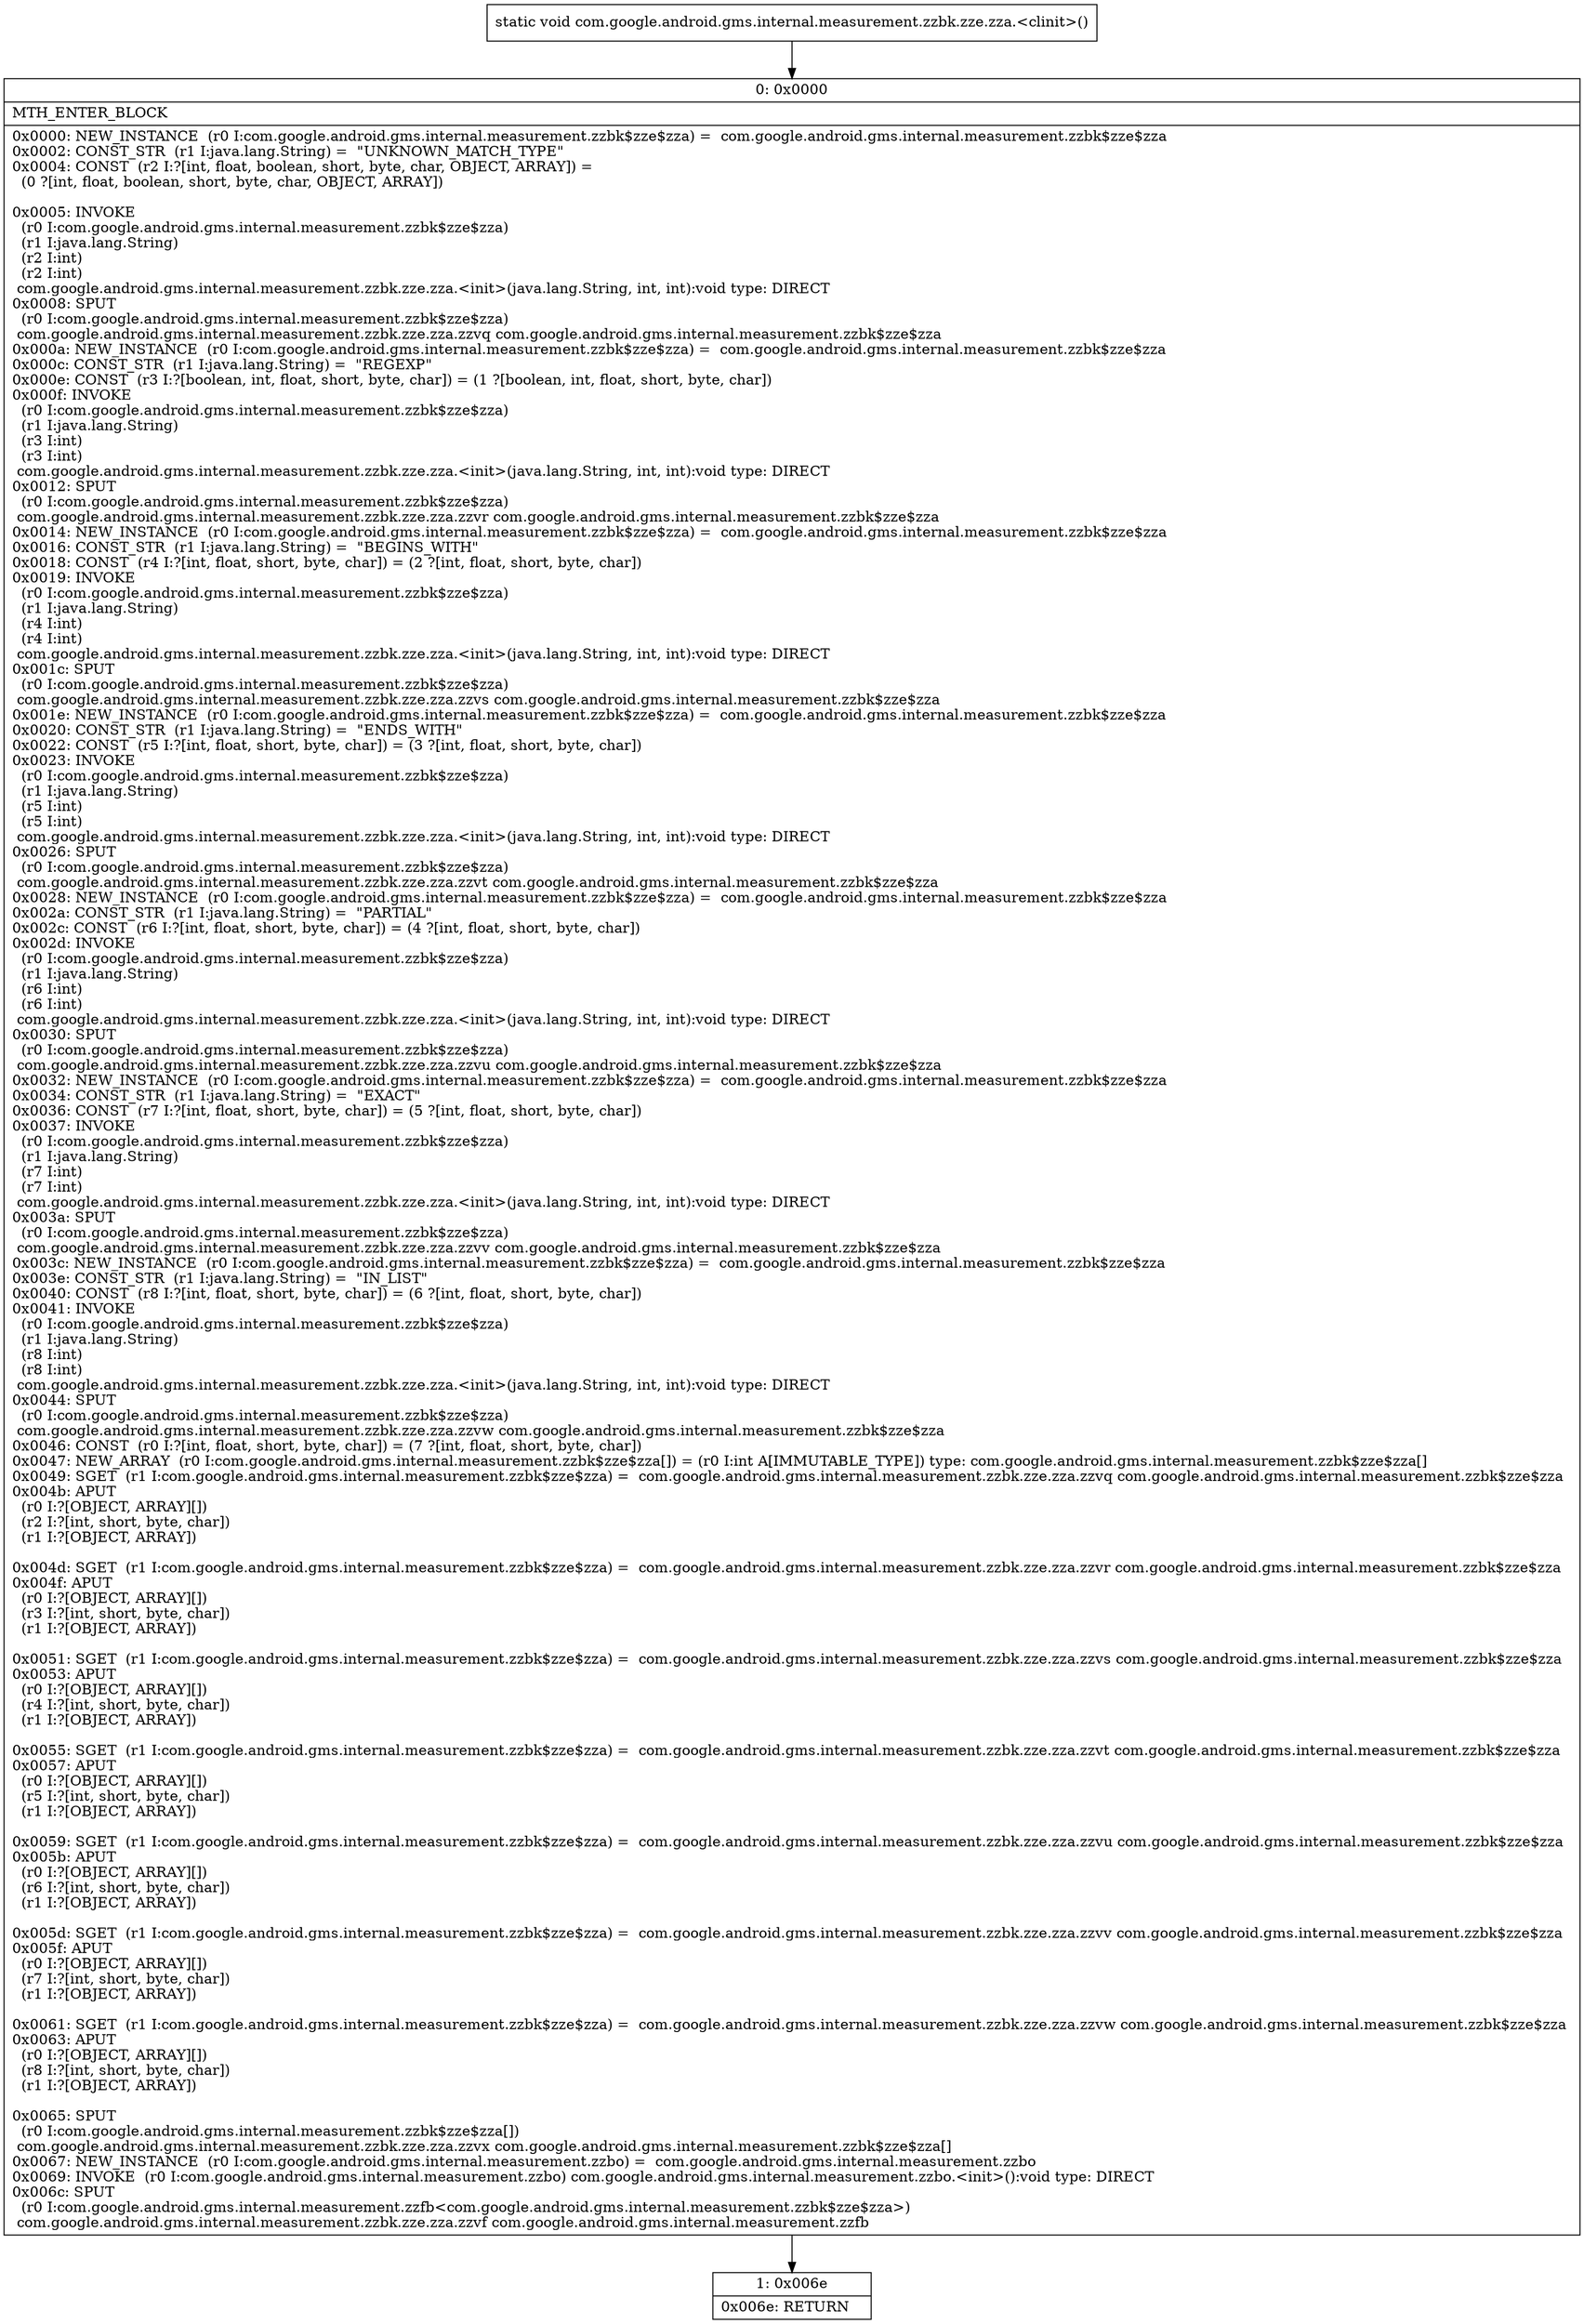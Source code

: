 digraph "CFG forcom.google.android.gms.internal.measurement.zzbk.zze.zza.\<clinit\>()V" {
Node_0 [shape=record,label="{0\:\ 0x0000|MTH_ENTER_BLOCK\l|0x0000: NEW_INSTANCE  (r0 I:com.google.android.gms.internal.measurement.zzbk$zze$zza) =  com.google.android.gms.internal.measurement.zzbk$zze$zza \l0x0002: CONST_STR  (r1 I:java.lang.String) =  \"UNKNOWN_MATCH_TYPE\" \l0x0004: CONST  (r2 I:?[int, float, boolean, short, byte, char, OBJECT, ARRAY]) = \l  (0 ?[int, float, boolean, short, byte, char, OBJECT, ARRAY])\l \l0x0005: INVOKE  \l  (r0 I:com.google.android.gms.internal.measurement.zzbk$zze$zza)\l  (r1 I:java.lang.String)\l  (r2 I:int)\l  (r2 I:int)\l com.google.android.gms.internal.measurement.zzbk.zze.zza.\<init\>(java.lang.String, int, int):void type: DIRECT \l0x0008: SPUT  \l  (r0 I:com.google.android.gms.internal.measurement.zzbk$zze$zza)\l com.google.android.gms.internal.measurement.zzbk.zze.zza.zzvq com.google.android.gms.internal.measurement.zzbk$zze$zza \l0x000a: NEW_INSTANCE  (r0 I:com.google.android.gms.internal.measurement.zzbk$zze$zza) =  com.google.android.gms.internal.measurement.zzbk$zze$zza \l0x000c: CONST_STR  (r1 I:java.lang.String) =  \"REGEXP\" \l0x000e: CONST  (r3 I:?[boolean, int, float, short, byte, char]) = (1 ?[boolean, int, float, short, byte, char]) \l0x000f: INVOKE  \l  (r0 I:com.google.android.gms.internal.measurement.zzbk$zze$zza)\l  (r1 I:java.lang.String)\l  (r3 I:int)\l  (r3 I:int)\l com.google.android.gms.internal.measurement.zzbk.zze.zza.\<init\>(java.lang.String, int, int):void type: DIRECT \l0x0012: SPUT  \l  (r0 I:com.google.android.gms.internal.measurement.zzbk$zze$zza)\l com.google.android.gms.internal.measurement.zzbk.zze.zza.zzvr com.google.android.gms.internal.measurement.zzbk$zze$zza \l0x0014: NEW_INSTANCE  (r0 I:com.google.android.gms.internal.measurement.zzbk$zze$zza) =  com.google.android.gms.internal.measurement.zzbk$zze$zza \l0x0016: CONST_STR  (r1 I:java.lang.String) =  \"BEGINS_WITH\" \l0x0018: CONST  (r4 I:?[int, float, short, byte, char]) = (2 ?[int, float, short, byte, char]) \l0x0019: INVOKE  \l  (r0 I:com.google.android.gms.internal.measurement.zzbk$zze$zza)\l  (r1 I:java.lang.String)\l  (r4 I:int)\l  (r4 I:int)\l com.google.android.gms.internal.measurement.zzbk.zze.zza.\<init\>(java.lang.String, int, int):void type: DIRECT \l0x001c: SPUT  \l  (r0 I:com.google.android.gms.internal.measurement.zzbk$zze$zza)\l com.google.android.gms.internal.measurement.zzbk.zze.zza.zzvs com.google.android.gms.internal.measurement.zzbk$zze$zza \l0x001e: NEW_INSTANCE  (r0 I:com.google.android.gms.internal.measurement.zzbk$zze$zza) =  com.google.android.gms.internal.measurement.zzbk$zze$zza \l0x0020: CONST_STR  (r1 I:java.lang.String) =  \"ENDS_WITH\" \l0x0022: CONST  (r5 I:?[int, float, short, byte, char]) = (3 ?[int, float, short, byte, char]) \l0x0023: INVOKE  \l  (r0 I:com.google.android.gms.internal.measurement.zzbk$zze$zza)\l  (r1 I:java.lang.String)\l  (r5 I:int)\l  (r5 I:int)\l com.google.android.gms.internal.measurement.zzbk.zze.zza.\<init\>(java.lang.String, int, int):void type: DIRECT \l0x0026: SPUT  \l  (r0 I:com.google.android.gms.internal.measurement.zzbk$zze$zza)\l com.google.android.gms.internal.measurement.zzbk.zze.zza.zzvt com.google.android.gms.internal.measurement.zzbk$zze$zza \l0x0028: NEW_INSTANCE  (r0 I:com.google.android.gms.internal.measurement.zzbk$zze$zza) =  com.google.android.gms.internal.measurement.zzbk$zze$zza \l0x002a: CONST_STR  (r1 I:java.lang.String) =  \"PARTIAL\" \l0x002c: CONST  (r6 I:?[int, float, short, byte, char]) = (4 ?[int, float, short, byte, char]) \l0x002d: INVOKE  \l  (r0 I:com.google.android.gms.internal.measurement.zzbk$zze$zza)\l  (r1 I:java.lang.String)\l  (r6 I:int)\l  (r6 I:int)\l com.google.android.gms.internal.measurement.zzbk.zze.zza.\<init\>(java.lang.String, int, int):void type: DIRECT \l0x0030: SPUT  \l  (r0 I:com.google.android.gms.internal.measurement.zzbk$zze$zza)\l com.google.android.gms.internal.measurement.zzbk.zze.zza.zzvu com.google.android.gms.internal.measurement.zzbk$zze$zza \l0x0032: NEW_INSTANCE  (r0 I:com.google.android.gms.internal.measurement.zzbk$zze$zza) =  com.google.android.gms.internal.measurement.zzbk$zze$zza \l0x0034: CONST_STR  (r1 I:java.lang.String) =  \"EXACT\" \l0x0036: CONST  (r7 I:?[int, float, short, byte, char]) = (5 ?[int, float, short, byte, char]) \l0x0037: INVOKE  \l  (r0 I:com.google.android.gms.internal.measurement.zzbk$zze$zza)\l  (r1 I:java.lang.String)\l  (r7 I:int)\l  (r7 I:int)\l com.google.android.gms.internal.measurement.zzbk.zze.zza.\<init\>(java.lang.String, int, int):void type: DIRECT \l0x003a: SPUT  \l  (r0 I:com.google.android.gms.internal.measurement.zzbk$zze$zza)\l com.google.android.gms.internal.measurement.zzbk.zze.zza.zzvv com.google.android.gms.internal.measurement.zzbk$zze$zza \l0x003c: NEW_INSTANCE  (r0 I:com.google.android.gms.internal.measurement.zzbk$zze$zza) =  com.google.android.gms.internal.measurement.zzbk$zze$zza \l0x003e: CONST_STR  (r1 I:java.lang.String) =  \"IN_LIST\" \l0x0040: CONST  (r8 I:?[int, float, short, byte, char]) = (6 ?[int, float, short, byte, char]) \l0x0041: INVOKE  \l  (r0 I:com.google.android.gms.internal.measurement.zzbk$zze$zza)\l  (r1 I:java.lang.String)\l  (r8 I:int)\l  (r8 I:int)\l com.google.android.gms.internal.measurement.zzbk.zze.zza.\<init\>(java.lang.String, int, int):void type: DIRECT \l0x0044: SPUT  \l  (r0 I:com.google.android.gms.internal.measurement.zzbk$zze$zza)\l com.google.android.gms.internal.measurement.zzbk.zze.zza.zzvw com.google.android.gms.internal.measurement.zzbk$zze$zza \l0x0046: CONST  (r0 I:?[int, float, short, byte, char]) = (7 ?[int, float, short, byte, char]) \l0x0047: NEW_ARRAY  (r0 I:com.google.android.gms.internal.measurement.zzbk$zze$zza[]) = (r0 I:int A[IMMUTABLE_TYPE]) type: com.google.android.gms.internal.measurement.zzbk$zze$zza[] \l0x0049: SGET  (r1 I:com.google.android.gms.internal.measurement.zzbk$zze$zza) =  com.google.android.gms.internal.measurement.zzbk.zze.zza.zzvq com.google.android.gms.internal.measurement.zzbk$zze$zza \l0x004b: APUT  \l  (r0 I:?[OBJECT, ARRAY][])\l  (r2 I:?[int, short, byte, char])\l  (r1 I:?[OBJECT, ARRAY])\l \l0x004d: SGET  (r1 I:com.google.android.gms.internal.measurement.zzbk$zze$zza) =  com.google.android.gms.internal.measurement.zzbk.zze.zza.zzvr com.google.android.gms.internal.measurement.zzbk$zze$zza \l0x004f: APUT  \l  (r0 I:?[OBJECT, ARRAY][])\l  (r3 I:?[int, short, byte, char])\l  (r1 I:?[OBJECT, ARRAY])\l \l0x0051: SGET  (r1 I:com.google.android.gms.internal.measurement.zzbk$zze$zza) =  com.google.android.gms.internal.measurement.zzbk.zze.zza.zzvs com.google.android.gms.internal.measurement.zzbk$zze$zza \l0x0053: APUT  \l  (r0 I:?[OBJECT, ARRAY][])\l  (r4 I:?[int, short, byte, char])\l  (r1 I:?[OBJECT, ARRAY])\l \l0x0055: SGET  (r1 I:com.google.android.gms.internal.measurement.zzbk$zze$zza) =  com.google.android.gms.internal.measurement.zzbk.zze.zza.zzvt com.google.android.gms.internal.measurement.zzbk$zze$zza \l0x0057: APUT  \l  (r0 I:?[OBJECT, ARRAY][])\l  (r5 I:?[int, short, byte, char])\l  (r1 I:?[OBJECT, ARRAY])\l \l0x0059: SGET  (r1 I:com.google.android.gms.internal.measurement.zzbk$zze$zza) =  com.google.android.gms.internal.measurement.zzbk.zze.zza.zzvu com.google.android.gms.internal.measurement.zzbk$zze$zza \l0x005b: APUT  \l  (r0 I:?[OBJECT, ARRAY][])\l  (r6 I:?[int, short, byte, char])\l  (r1 I:?[OBJECT, ARRAY])\l \l0x005d: SGET  (r1 I:com.google.android.gms.internal.measurement.zzbk$zze$zza) =  com.google.android.gms.internal.measurement.zzbk.zze.zza.zzvv com.google.android.gms.internal.measurement.zzbk$zze$zza \l0x005f: APUT  \l  (r0 I:?[OBJECT, ARRAY][])\l  (r7 I:?[int, short, byte, char])\l  (r1 I:?[OBJECT, ARRAY])\l \l0x0061: SGET  (r1 I:com.google.android.gms.internal.measurement.zzbk$zze$zza) =  com.google.android.gms.internal.measurement.zzbk.zze.zza.zzvw com.google.android.gms.internal.measurement.zzbk$zze$zza \l0x0063: APUT  \l  (r0 I:?[OBJECT, ARRAY][])\l  (r8 I:?[int, short, byte, char])\l  (r1 I:?[OBJECT, ARRAY])\l \l0x0065: SPUT  \l  (r0 I:com.google.android.gms.internal.measurement.zzbk$zze$zza[])\l com.google.android.gms.internal.measurement.zzbk.zze.zza.zzvx com.google.android.gms.internal.measurement.zzbk$zze$zza[] \l0x0067: NEW_INSTANCE  (r0 I:com.google.android.gms.internal.measurement.zzbo) =  com.google.android.gms.internal.measurement.zzbo \l0x0069: INVOKE  (r0 I:com.google.android.gms.internal.measurement.zzbo) com.google.android.gms.internal.measurement.zzbo.\<init\>():void type: DIRECT \l0x006c: SPUT  \l  (r0 I:com.google.android.gms.internal.measurement.zzfb\<com.google.android.gms.internal.measurement.zzbk$zze$zza\>)\l com.google.android.gms.internal.measurement.zzbk.zze.zza.zzvf com.google.android.gms.internal.measurement.zzfb \l}"];
Node_1 [shape=record,label="{1\:\ 0x006e|0x006e: RETURN   \l}"];
MethodNode[shape=record,label="{static void com.google.android.gms.internal.measurement.zzbk.zze.zza.\<clinit\>() }"];
MethodNode -> Node_0;
Node_0 -> Node_1;
}

